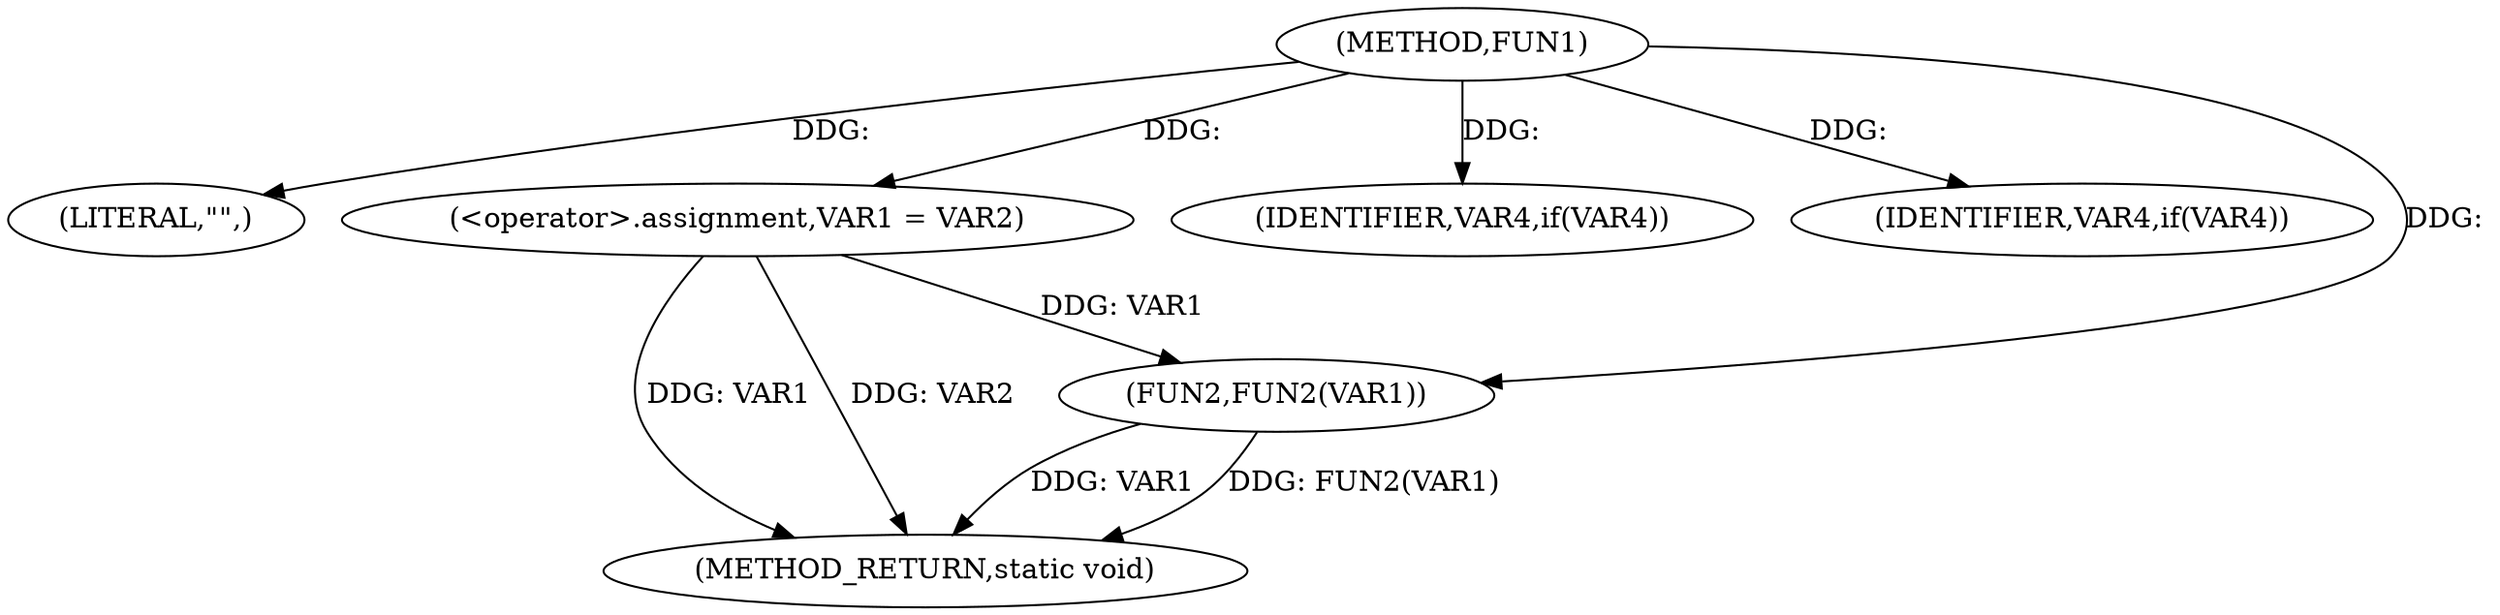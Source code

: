 digraph FUN1 {  
"1000100" [label = "(METHOD,FUN1)" ]
"1000115" [label = "(METHOD_RETURN,static void)" ]
"1000103" [label = "(LITERAL,\"\",)" ]
"1000104" [label = "(<operator>.assignment,VAR1 = VAR2)" ]
"1000108" [label = "(IDENTIFIER,VAR4,if(VAR4))" ]
"1000111" [label = "(IDENTIFIER,VAR4,if(VAR4))" ]
"1000113" [label = "(FUN2,FUN2(VAR1))" ]
  "1000104" -> "1000115"  [ label = "DDG: VAR1"] 
  "1000113" -> "1000115"  [ label = "DDG: VAR1"] 
  "1000113" -> "1000115"  [ label = "DDG: FUN2(VAR1)"] 
  "1000104" -> "1000115"  [ label = "DDG: VAR2"] 
  "1000100" -> "1000103"  [ label = "DDG: "] 
  "1000100" -> "1000104"  [ label = "DDG: "] 
  "1000100" -> "1000108"  [ label = "DDG: "] 
  "1000100" -> "1000111"  [ label = "DDG: "] 
  "1000104" -> "1000113"  [ label = "DDG: VAR1"] 
  "1000100" -> "1000113"  [ label = "DDG: "] 
}
